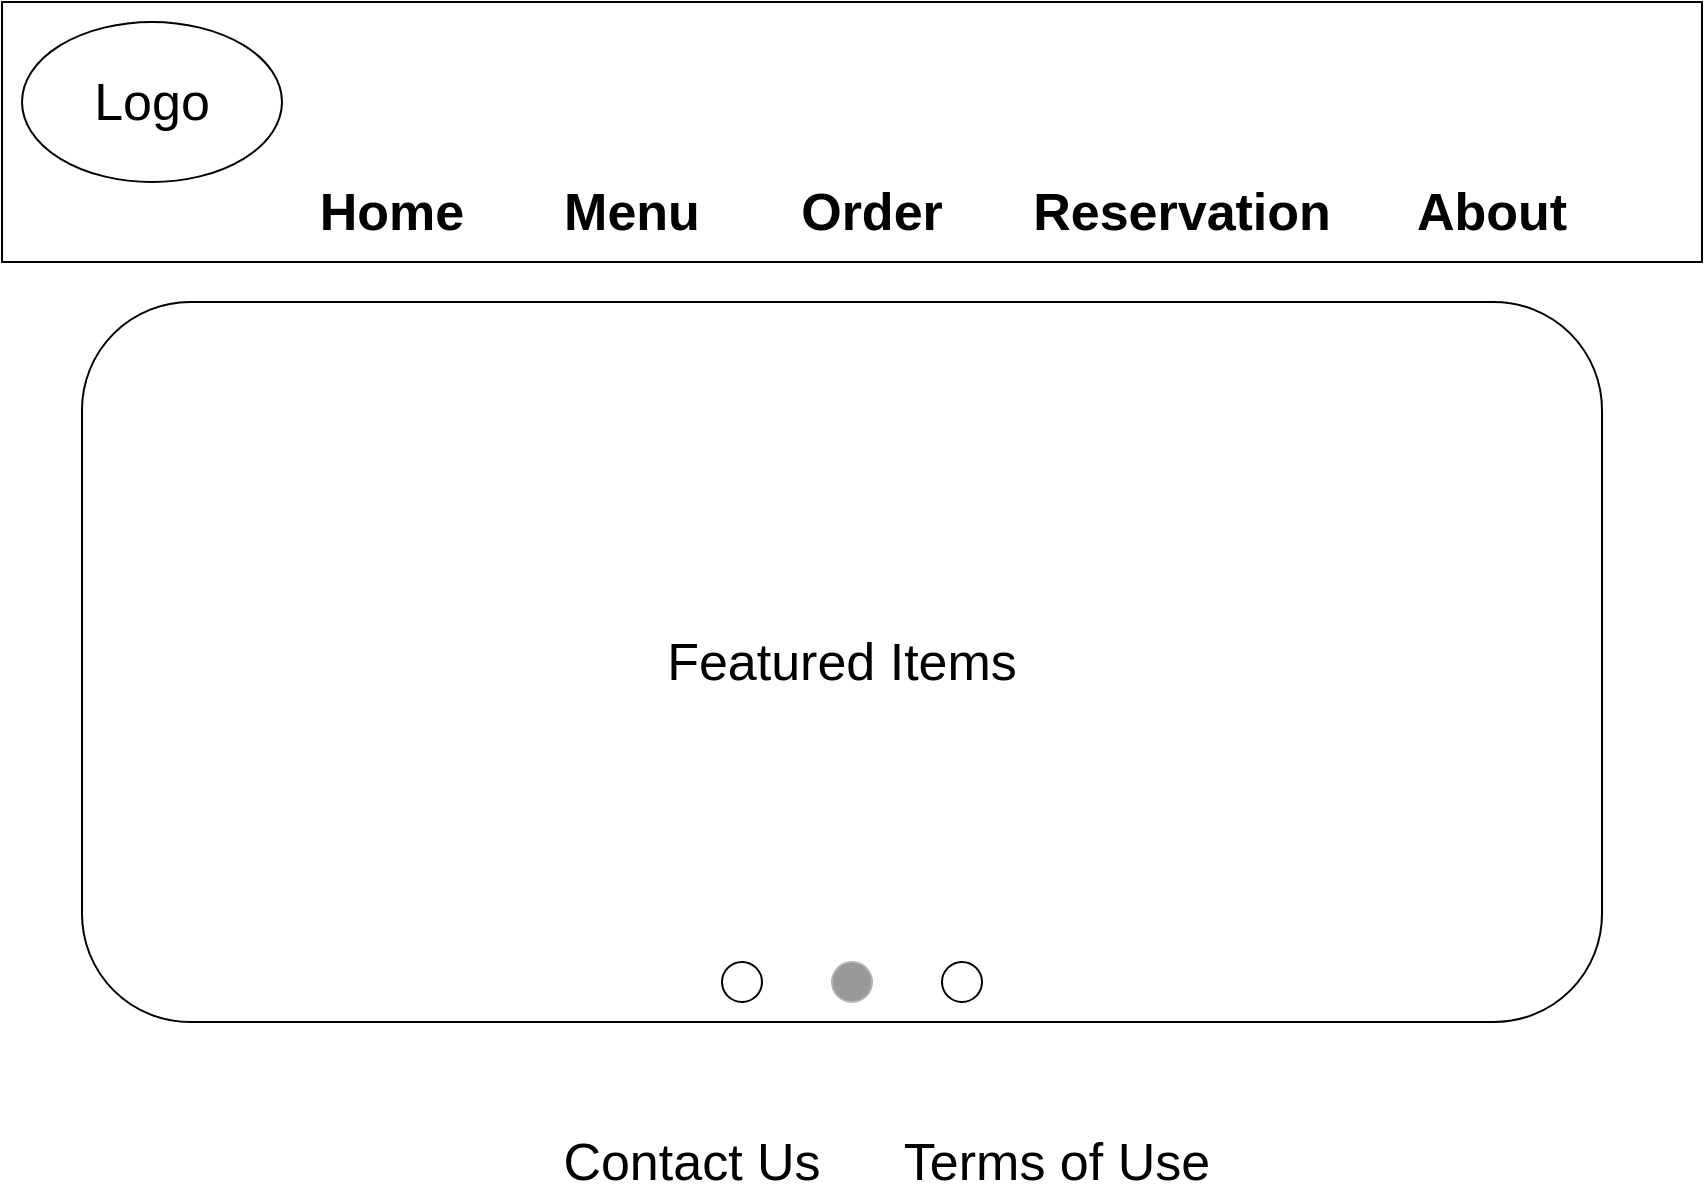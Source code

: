 <mxfile version="13.0.3" type="device" pages="3"><diagram id="RG9huhm1afUnDZ1Io6x3" name="Home Page"><mxGraphModel dx="1088" dy="604" grid="1" gridSize="10" guides="1" tooltips="1" connect="1" arrows="1" fold="1" page="1" pageScale="1" pageWidth="850" pageHeight="1100" math="0" shadow="0"><root><mxCell id="0"/><mxCell id="1" parent="0"/><mxCell id="vJQe030kEAc4IuQzp6GX-1" value="" style="rounded=0;whiteSpace=wrap;html=1;" parent="1" vertex="1"><mxGeometry width="850" height="130" as="geometry"/></mxCell><mxCell id="vJQe030kEAc4IuQzp6GX-2" value="Home" style="text;html=1;strokeColor=none;fillColor=none;align=center;verticalAlign=middle;whiteSpace=wrap;rounded=0;fontSize=26;fontStyle=1" parent="1" vertex="1"><mxGeometry x="150" y="80" width="90" height="50" as="geometry"/></mxCell><mxCell id="vJQe030kEAc4IuQzp6GX-3" value="Menu" style="text;html=1;strokeColor=none;fillColor=none;align=center;verticalAlign=middle;whiteSpace=wrap;rounded=0;fontSize=26;fontStyle=1" parent="1" vertex="1"><mxGeometry x="270" y="80" width="90" height="50" as="geometry"/></mxCell><mxCell id="vJQe030kEAc4IuQzp6GX-4" value="Order" style="text;html=1;strokeColor=none;fillColor=none;align=center;verticalAlign=middle;whiteSpace=wrap;rounded=0;fontSize=26;fontStyle=1" parent="1" vertex="1"><mxGeometry x="390" y="80" width="90" height="50" as="geometry"/></mxCell><mxCell id="vJQe030kEAc4IuQzp6GX-5" value="Reservation" style="text;html=1;strokeColor=none;fillColor=none;align=center;verticalAlign=middle;whiteSpace=wrap;rounded=0;fontSize=26;fontStyle=1" parent="1" vertex="1"><mxGeometry x="510" y="80" width="160" height="50" as="geometry"/></mxCell><mxCell id="vJQe030kEAc4IuQzp6GX-7" value="About" style="text;html=1;strokeColor=none;fillColor=none;align=center;verticalAlign=middle;whiteSpace=wrap;rounded=0;fontSize=26;fontStyle=1" parent="1" vertex="1"><mxGeometry x="700" y="80" width="90" height="50" as="geometry"/></mxCell><mxCell id="vJQe030kEAc4IuQzp6GX-9" value="Logo" style="ellipse;whiteSpace=wrap;html=1;fontSize=26;" parent="1" vertex="1"><mxGeometry x="10" y="10" width="130" height="80" as="geometry"/></mxCell><mxCell id="vJQe030kEAc4IuQzp6GX-10" value="Featured Items" style="rounded=1;whiteSpace=wrap;html=1;fontSize=26;" parent="1" vertex="1"><mxGeometry x="40" y="150" width="760" height="360" as="geometry"/></mxCell><mxCell id="vJQe030kEAc4IuQzp6GX-12" value="" style="ellipse;whiteSpace=wrap;html=1;aspect=fixed;fontSize=26;labelBackgroundColor=none;fillColor=#999999;strokeColor=#B3B3B3;" parent="1" vertex="1"><mxGeometry x="415" y="480" width="20" height="20" as="geometry"/></mxCell><mxCell id="vJQe030kEAc4IuQzp6GX-13" value="" style="ellipse;whiteSpace=wrap;html=1;aspect=fixed;fontSize=26;labelBackgroundColor=none;fillColor=#FFFFFF;" parent="1" vertex="1"><mxGeometry x="360" y="480" width="20" height="20" as="geometry"/></mxCell><mxCell id="vJQe030kEAc4IuQzp6GX-15" value="" style="ellipse;whiteSpace=wrap;html=1;aspect=fixed;fontSize=26;labelBackgroundColor=none;fillColor=#FFFFFF;" parent="1" vertex="1"><mxGeometry x="470" y="480" width="20" height="20" as="geometry"/></mxCell><mxCell id="vJQe030kEAc4IuQzp6GX-18" value="Contact Us" style="text;html=1;strokeColor=none;fillColor=none;align=center;verticalAlign=middle;whiteSpace=wrap;rounded=0;labelBackgroundColor=none;fontSize=26;" parent="1" vertex="1"><mxGeometry x="265" y="570" width="160" height="20" as="geometry"/></mxCell><mxCell id="vJQe030kEAc4IuQzp6GX-19" value="Terms of Use" style="text;html=1;strokeColor=none;fillColor=none;align=center;verticalAlign=middle;whiteSpace=wrap;rounded=0;labelBackgroundColor=none;fontSize=26;" parent="1" vertex="1"><mxGeometry x="425" y="570" width="205" height="20" as="geometry"/></mxCell></root></mxGraphModel></diagram><diagram name="Menu" id="T-yAK_vfkQjjhgTQeW4q"><mxGraphModel dx="1088" dy="604" grid="1" gridSize="10" guides="1" tooltips="1" connect="1" arrows="1" fold="1" page="1" pageScale="1" pageWidth="850" pageHeight="1100" math="0" shadow="0"><root><mxCell id="UlCfBXnwhoUvwZ_EzaJ_-0"/><mxCell id="UlCfBXnwhoUvwZ_EzaJ_-1" parent="UlCfBXnwhoUvwZ_EzaJ_-0"/><mxCell id="UlCfBXnwhoUvwZ_EzaJ_-2" value="" style="rounded=0;whiteSpace=wrap;html=1;" parent="UlCfBXnwhoUvwZ_EzaJ_-1" vertex="1"><mxGeometry width="850" height="130" as="geometry"/></mxCell><mxCell id="UlCfBXnwhoUvwZ_EzaJ_-3" value="Home" style="text;html=1;strokeColor=none;fillColor=none;align=center;verticalAlign=middle;whiteSpace=wrap;rounded=0;fontSize=26;fontStyle=1" parent="UlCfBXnwhoUvwZ_EzaJ_-1" vertex="1"><mxGeometry x="150" y="80" width="90" height="50" as="geometry"/></mxCell><mxCell id="UlCfBXnwhoUvwZ_EzaJ_-4" value="Menu" style="text;html=1;strokeColor=none;fillColor=none;align=center;verticalAlign=middle;whiteSpace=wrap;rounded=0;fontSize=26;fontStyle=1" parent="UlCfBXnwhoUvwZ_EzaJ_-1" vertex="1"><mxGeometry x="270" y="80" width="90" height="50" as="geometry"/></mxCell><mxCell id="UlCfBXnwhoUvwZ_EzaJ_-5" value="Order" style="text;html=1;strokeColor=none;fillColor=none;align=center;verticalAlign=middle;whiteSpace=wrap;rounded=0;fontSize=26;fontStyle=1" parent="UlCfBXnwhoUvwZ_EzaJ_-1" vertex="1"><mxGeometry x="390" y="80" width="90" height="50" as="geometry"/></mxCell><mxCell id="UlCfBXnwhoUvwZ_EzaJ_-6" value="Reservation" style="text;html=1;strokeColor=none;fillColor=none;align=center;verticalAlign=middle;whiteSpace=wrap;rounded=0;fontSize=26;fontStyle=1" parent="UlCfBXnwhoUvwZ_EzaJ_-1" vertex="1"><mxGeometry x="510" y="80" width="160" height="50" as="geometry"/></mxCell><mxCell id="UlCfBXnwhoUvwZ_EzaJ_-7" value="About" style="text;html=1;strokeColor=none;fillColor=none;align=center;verticalAlign=middle;whiteSpace=wrap;rounded=0;fontSize=26;fontStyle=1" parent="UlCfBXnwhoUvwZ_EzaJ_-1" vertex="1"><mxGeometry x="700" y="80" width="90" height="50" as="geometry"/></mxCell><mxCell id="UlCfBXnwhoUvwZ_EzaJ_-8" value="Logo" style="ellipse;whiteSpace=wrap;html=1;fontSize=26;" parent="UlCfBXnwhoUvwZ_EzaJ_-1" vertex="1"><mxGeometry x="10" y="10" width="130" height="80" as="geometry"/></mxCell><mxCell id="UlCfBXnwhoUvwZ_EzaJ_-13" value="Contact Us" style="text;html=1;strokeColor=none;fillColor=none;align=center;verticalAlign=middle;whiteSpace=wrap;rounded=0;labelBackgroundColor=none;fontSize=26;" parent="UlCfBXnwhoUvwZ_EzaJ_-1" vertex="1"><mxGeometry x="240" y="600" width="160" height="20" as="geometry"/></mxCell><mxCell id="UlCfBXnwhoUvwZ_EzaJ_-14" value="Terms of Use" style="text;html=1;strokeColor=none;fillColor=none;align=center;verticalAlign=middle;whiteSpace=wrap;rounded=0;labelBackgroundColor=none;fontSize=26;" parent="UlCfBXnwhoUvwZ_EzaJ_-1" vertex="1"><mxGeometry x="425" y="600" width="205" height="20" as="geometry"/></mxCell><mxCell id="UlCfBXnwhoUvwZ_EzaJ_-16" value="Picture" style="rounded=1;whiteSpace=wrap;html=1;labelBackgroundColor=none;strokeColor=#B3B3B3;fillColor=#2A2A2A;fontSize=26;" parent="UlCfBXnwhoUvwZ_EzaJ_-1" vertex="1"><mxGeometry x="80" y="160" width="200" height="110" as="geometry"/></mxCell><mxCell id="UlCfBXnwhoUvwZ_EzaJ_-17" value="Picture" style="rounded=1;whiteSpace=wrap;html=1;labelBackgroundColor=none;strokeColor=#B3B3B3;fillColor=#2A2A2A;fontSize=26;" parent="UlCfBXnwhoUvwZ_EzaJ_-1" vertex="1"><mxGeometry x="80" y="380" width="200" height="110" as="geometry"/></mxCell><mxCell id="UlCfBXnwhoUvwZ_EzaJ_-18" value="Picture" style="rounded=1;whiteSpace=wrap;html=1;labelBackgroundColor=none;strokeColor=#B3B3B3;fillColor=#2A2A2A;fontSize=26;" parent="UlCfBXnwhoUvwZ_EzaJ_-1" vertex="1"><mxGeometry x="320" y="160" width="200" height="110" as="geometry"/></mxCell><mxCell id="UlCfBXnwhoUvwZ_EzaJ_-19" value="Picture" style="rounded=1;whiteSpace=wrap;html=1;labelBackgroundColor=none;strokeColor=#B3B3B3;fillColor=#2A2A2A;fontSize=26;" parent="UlCfBXnwhoUvwZ_EzaJ_-1" vertex="1"><mxGeometry x="560" y="160" width="200" height="110" as="geometry"/></mxCell><mxCell id="UlCfBXnwhoUvwZ_EzaJ_-20" value="Picture" style="rounded=1;whiteSpace=wrap;html=1;labelBackgroundColor=none;strokeColor=#B3B3B3;fillColor=#2A2A2A;fontSize=26;" parent="UlCfBXnwhoUvwZ_EzaJ_-1" vertex="1"><mxGeometry x="325" y="380" width="200" height="110" as="geometry"/></mxCell><mxCell id="UlCfBXnwhoUvwZ_EzaJ_-21" value="Picture" style="rounded=1;whiteSpace=wrap;html=1;labelBackgroundColor=none;strokeColor=#B3B3B3;fillColor=#2A2A2A;fontSize=26;" parent="UlCfBXnwhoUvwZ_EzaJ_-1" vertex="1"><mxGeometry x="560" y="380" width="200" height="110" as="geometry"/></mxCell><mxCell id="N1ZofsUMLpNEdGN3Q4b7-2" value="&lt;h1 style=&quot;font-size: 10px&quot;&gt;&lt;font style=&quot;font-size: 10px&quot;&gt;Heading&lt;/font&gt;&lt;/h1&gt;&lt;p style=&quot;font-size: 10px&quot;&gt;&lt;font style=&quot;font-size: 10px&quot;&gt;&lt;b&gt;Lorem ipsum dolor sit amet, consectetur adipisicing elit, sed do eiusmod tempor incididunt ut labore et dolore magna aliqua.&lt;/b&gt;&lt;/font&gt;&lt;/p&gt;" style="text;html=1;strokeColor=none;fillColor=none;spacing=5;spacingTop=-20;whiteSpace=wrap;overflow=hidden;rounded=0;labelBackgroundColor=none;fontSize=26;align=left;" parent="UlCfBXnwhoUvwZ_EzaJ_-1" vertex="1"><mxGeometry x="80" y="280" width="200" height="70" as="geometry"/></mxCell><mxCell id="zWFsYE62U_FiMtUL5iIi-0" value="&lt;h1 style=&quot;font-size: 10px&quot;&gt;&lt;font style=&quot;font-size: 10px&quot;&gt;Heading&lt;/font&gt;&lt;/h1&gt;&lt;p style=&quot;font-size: 10px&quot;&gt;&lt;font style=&quot;font-size: 10px&quot;&gt;&lt;b&gt;Lorem ipsum dolor sit amet, consectetur adipisicing elit, sed do eiusmod tempor incididunt ut labore et dolore magna aliqua.&lt;/b&gt;&lt;/font&gt;&lt;/p&gt;" style="text;html=1;strokeColor=none;fillColor=none;spacing=5;spacingTop=-20;whiteSpace=wrap;overflow=hidden;rounded=0;labelBackgroundColor=none;fontSize=26;align=left;" vertex="1" parent="UlCfBXnwhoUvwZ_EzaJ_-1"><mxGeometry x="325" y="280" width="200" height="70" as="geometry"/></mxCell><mxCell id="zWFsYE62U_FiMtUL5iIi-1" value="&lt;h1 style=&quot;font-size: 10px&quot;&gt;&lt;font style=&quot;font-size: 10px&quot;&gt;Heading&lt;/font&gt;&lt;/h1&gt;&lt;p style=&quot;font-size: 10px&quot;&gt;&lt;font style=&quot;font-size: 10px&quot;&gt;&lt;b&gt;Lorem ipsum dolor sit amet, consectetur adipisicing elit, sed do eiusmod tempor incididunt ut labore et dolore magna aliqua.&lt;/b&gt;&lt;/font&gt;&lt;/p&gt;" style="text;html=1;strokeColor=none;fillColor=none;spacing=5;spacingTop=-20;whiteSpace=wrap;overflow=hidden;rounded=0;labelBackgroundColor=none;fontSize=26;align=left;" vertex="1" parent="UlCfBXnwhoUvwZ_EzaJ_-1"><mxGeometry x="560" y="280" width="200" height="70" as="geometry"/></mxCell><mxCell id="Y6iJkCRLuMIhcRiBzfMb-0" value="&lt;h1 style=&quot;font-size: 10px&quot;&gt;&lt;font style=&quot;font-size: 10px&quot;&gt;Heading&lt;/font&gt;&lt;/h1&gt;&lt;p style=&quot;font-size: 10px&quot;&gt;&lt;font style=&quot;font-size: 10px&quot;&gt;&lt;b&gt;Lorem ipsum dolor sit amet, consectetur adipisicing elit, sed do eiusmod tempor incididunt ut labore et dolore magna aliqua.&lt;/b&gt;&lt;/font&gt;&lt;/p&gt;" style="text;html=1;strokeColor=none;fillColor=none;spacing=5;spacingTop=-20;whiteSpace=wrap;overflow=hidden;rounded=0;labelBackgroundColor=none;fontSize=26;align=left;" vertex="1" parent="UlCfBXnwhoUvwZ_EzaJ_-1"><mxGeometry x="80" y="500" width="200" height="70" as="geometry"/></mxCell><mxCell id="Y6iJkCRLuMIhcRiBzfMb-1" value="&lt;h1 style=&quot;font-size: 10px&quot;&gt;&lt;font style=&quot;font-size: 10px&quot;&gt;Heading&lt;/font&gt;&lt;/h1&gt;&lt;p style=&quot;font-size: 10px&quot;&gt;&lt;font style=&quot;font-size: 10px&quot;&gt;&lt;b&gt;Lorem ipsum dolor sit amet, consectetur adipisicing elit, sed do eiusmod tempor incididunt ut labore et dolore magna aliqua.&lt;/b&gt;&lt;/font&gt;&lt;/p&gt;" style="text;html=1;strokeColor=none;fillColor=none;spacing=5;spacingTop=-20;whiteSpace=wrap;overflow=hidden;rounded=0;labelBackgroundColor=none;fontSize=26;align=left;" vertex="1" parent="UlCfBXnwhoUvwZ_EzaJ_-1"><mxGeometry x="325" y="500" width="200" height="70" as="geometry"/></mxCell><mxCell id="Y6iJkCRLuMIhcRiBzfMb-2" value="&lt;h1 style=&quot;font-size: 10px&quot;&gt;&lt;font style=&quot;font-size: 10px&quot;&gt;Heading&lt;/font&gt;&lt;/h1&gt;&lt;p style=&quot;font-size: 10px&quot;&gt;&lt;font style=&quot;font-size: 10px&quot;&gt;&lt;b&gt;Lorem ipsum dolor sit amet, consectetur adipisicing elit, sed do eiusmod tempor incididunt ut labore et dolore magna aliqua.&lt;/b&gt;&lt;/font&gt;&lt;/p&gt;" style="text;html=1;strokeColor=none;fillColor=none;spacing=5;spacingTop=-20;whiteSpace=wrap;overflow=hidden;rounded=0;labelBackgroundColor=none;fontSize=26;align=left;" vertex="1" parent="UlCfBXnwhoUvwZ_EzaJ_-1"><mxGeometry x="560" y="500" width="200" height="70" as="geometry"/></mxCell></root></mxGraphModel></diagram><diagram name="Reservation" id="J82V4JqfGlAUlpROc7Bu"><mxGraphModel dx="1088" dy="604" grid="1" gridSize="10" guides="1" tooltips="1" connect="1" arrows="1" fold="1" page="1" pageScale="1" pageWidth="850" pageHeight="1100" math="0" shadow="0"><root><mxCell id="Jq7YfslyrWe-s9LS6NtM-0"/><mxCell id="Jq7YfslyrWe-s9LS6NtM-1" parent="Jq7YfslyrWe-s9LS6NtM-0"/><mxCell id="cE-LM2e96ACMsmQ1NSzJ-2" value="" style="rounded=0;whiteSpace=wrap;html=1;" vertex="1" parent="Jq7YfslyrWe-s9LS6NtM-1"><mxGeometry x="160" y="250" width="230" height="30" as="geometry"/></mxCell><mxCell id="Jq7YfslyrWe-s9LS6NtM-2" value="" style="rounded=0;whiteSpace=wrap;html=1;" vertex="1" parent="Jq7YfslyrWe-s9LS6NtM-1"><mxGeometry width="850" height="130" as="geometry"/></mxCell><mxCell id="Jq7YfslyrWe-s9LS6NtM-3" value="Home" style="text;html=1;strokeColor=none;fillColor=none;align=center;verticalAlign=middle;whiteSpace=wrap;rounded=0;fontSize=26;fontStyle=1" vertex="1" parent="Jq7YfslyrWe-s9LS6NtM-1"><mxGeometry x="150" y="80" width="90" height="50" as="geometry"/></mxCell><mxCell id="Jq7YfslyrWe-s9LS6NtM-4" value="Menu" style="text;html=1;strokeColor=none;fillColor=none;align=center;verticalAlign=middle;whiteSpace=wrap;rounded=0;fontSize=26;fontStyle=1" vertex="1" parent="Jq7YfslyrWe-s9LS6NtM-1"><mxGeometry x="270" y="80" width="90" height="50" as="geometry"/></mxCell><mxCell id="Jq7YfslyrWe-s9LS6NtM-5" value="Order" style="text;html=1;strokeColor=none;fillColor=none;align=center;verticalAlign=middle;whiteSpace=wrap;rounded=0;fontSize=26;fontStyle=1" vertex="1" parent="Jq7YfslyrWe-s9LS6NtM-1"><mxGeometry x="390" y="80" width="90" height="50" as="geometry"/></mxCell><mxCell id="Jq7YfslyrWe-s9LS6NtM-6" value="Reservation" style="text;html=1;strokeColor=none;fillColor=none;align=center;verticalAlign=middle;whiteSpace=wrap;rounded=0;fontSize=26;fontStyle=1" vertex="1" parent="Jq7YfslyrWe-s9LS6NtM-1"><mxGeometry x="510" y="80" width="160" height="50" as="geometry"/></mxCell><mxCell id="Jq7YfslyrWe-s9LS6NtM-7" value="About" style="text;html=1;strokeColor=none;fillColor=none;align=center;verticalAlign=middle;whiteSpace=wrap;rounded=0;fontSize=26;fontStyle=1" vertex="1" parent="Jq7YfslyrWe-s9LS6NtM-1"><mxGeometry x="700" y="80" width="90" height="50" as="geometry"/></mxCell><mxCell id="Jq7YfslyrWe-s9LS6NtM-8" value="Logo" style="ellipse;whiteSpace=wrap;html=1;fontSize=26;" vertex="1" parent="Jq7YfslyrWe-s9LS6NtM-1"><mxGeometry x="10" y="10" width="130" height="80" as="geometry"/></mxCell><mxCell id="Jq7YfslyrWe-s9LS6NtM-13" value="Contact Us" style="text;html=1;strokeColor=none;fillColor=none;align=center;verticalAlign=middle;whiteSpace=wrap;rounded=0;labelBackgroundColor=none;fontSize=26;" vertex="1" parent="Jq7YfslyrWe-s9LS6NtM-1"><mxGeometry x="265" y="570" width="160" height="20" as="geometry"/></mxCell><mxCell id="Jq7YfslyrWe-s9LS6NtM-14" value="Terms of Use" style="text;html=1;strokeColor=none;fillColor=none;align=center;verticalAlign=middle;whiteSpace=wrap;rounded=0;labelBackgroundColor=none;fontSize=26;" vertex="1" parent="Jq7YfslyrWe-s9LS6NtM-1"><mxGeometry x="425" y="570" width="205" height="20" as="geometry"/></mxCell><mxCell id="cE-LM2e96ACMsmQ1NSzJ-0" value="&lt;b&gt;&lt;font style=&quot;font-size: 21px&quot;&gt;Make a Reservation&lt;/font&gt;&lt;/b&gt;" style="text;html=1;strokeColor=none;fillColor=none;align=center;verticalAlign=middle;whiteSpace=wrap;rounded=0;" vertex="1" parent="Jq7YfslyrWe-s9LS6NtM-1"><mxGeometry x="310" y="120" width="230" height="80" as="geometry"/></mxCell><mxCell id="cE-LM2e96ACMsmQ1NSzJ-1" value="Last Name" style="text;html=1;strokeColor=none;fillColor=none;align=center;verticalAlign=middle;whiteSpace=wrap;rounded=0;" vertex="1" parent="Jq7YfslyrWe-s9LS6NtM-1"><mxGeometry x="130" y="255" width="150" height="20" as="geometry"/></mxCell><mxCell id="cE-LM2e96ACMsmQ1NSzJ-23" value="" style="rounded=0;whiteSpace=wrap;html=1;" vertex="1" parent="Jq7YfslyrWe-s9LS6NtM-1"><mxGeometry x="160" y="300" width="230" height="30" as="geometry"/></mxCell><mxCell id="cE-LM2e96ACMsmQ1NSzJ-24" value="Email" style="text;html=1;strokeColor=none;fillColor=none;align=center;verticalAlign=middle;whiteSpace=wrap;rounded=0;" vertex="1" parent="Jq7YfslyrWe-s9LS6NtM-1"><mxGeometry x="115" y="305" width="150" height="20" as="geometry"/></mxCell><mxCell id="cE-LM2e96ACMsmQ1NSzJ-25" value="" style="rounded=0;whiteSpace=wrap;html=1;" vertex="1" parent="Jq7YfslyrWe-s9LS6NtM-1"><mxGeometry x="160" y="350" width="230" height="30" as="geometry"/></mxCell><mxCell id="cE-LM2e96ACMsmQ1NSzJ-26" value="Phone Number" style="text;html=1;strokeColor=none;fillColor=none;align=center;verticalAlign=middle;whiteSpace=wrap;rounded=0;" vertex="1" parent="Jq7YfslyrWe-s9LS6NtM-1"><mxGeometry x="140" y="355" width="150" height="20" as="geometry"/></mxCell><mxCell id="cE-LM2e96ACMsmQ1NSzJ-27" value="" style="rounded=0;whiteSpace=wrap;html=1;" vertex="1" parent="Jq7YfslyrWe-s9LS6NtM-1"><mxGeometry x="160" y="400" width="230" height="30" as="geometry"/></mxCell><mxCell id="cE-LM2e96ACMsmQ1NSzJ-28" value="Party Size" style="text;html=1;strokeColor=none;fillColor=none;align=center;verticalAlign=middle;whiteSpace=wrap;rounded=0;" vertex="1" parent="Jq7YfslyrWe-s9LS6NtM-1"><mxGeometry x="130" y="405" width="150" height="20" as="geometry"/></mxCell><mxCell id="cE-LM2e96ACMsmQ1NSzJ-29" value="" style="rounded=0;whiteSpace=wrap;html=1;" vertex="1" parent="Jq7YfslyrWe-s9LS6NtM-1"><mxGeometry x="160" y="450" width="230" height="30" as="geometry"/></mxCell><mxCell id="cE-LM2e96ACMsmQ1NSzJ-30" value="Time &amp;amp; Date" style="text;html=1;strokeColor=none;fillColor=none;align=center;verticalAlign=middle;whiteSpace=wrap;rounded=0;" vertex="1" parent="Jq7YfslyrWe-s9LS6NtM-1"><mxGeometry x="130" y="455" width="150" height="20" as="geometry"/></mxCell><mxCell id="cE-LM2e96ACMsmQ1NSzJ-31" value="" style="rounded=0;whiteSpace=wrap;html=1;" vertex="1" parent="Jq7YfslyrWe-s9LS6NtM-1"><mxGeometry x="160" y="200" width="230" height="30" as="geometry"/></mxCell><mxCell id="cE-LM2e96ACMsmQ1NSzJ-32" value="First Name" style="text;html=1;strokeColor=none;fillColor=none;align=center;verticalAlign=middle;whiteSpace=wrap;rounded=0;" vertex="1" parent="Jq7YfslyrWe-s9LS6NtM-1"><mxGeometry x="130" y="205" width="150" height="20" as="geometry"/></mxCell><mxCell id="cE-LM2e96ACMsmQ1NSzJ-33" value="" style="rounded=0;whiteSpace=wrap;html=1;" vertex="1" parent="Jq7YfslyrWe-s9LS6NtM-1"><mxGeometry x="160" y="500" width="230" height="50" as="geometry"/></mxCell><mxCell id="cE-LM2e96ACMsmQ1NSzJ-34" value="Special Intructions" style="text;html=1;strokeColor=none;fillColor=none;align=center;verticalAlign=middle;whiteSpace=wrap;rounded=0;" vertex="1" parent="Jq7YfslyrWe-s9LS6NtM-1"><mxGeometry x="150" y="500" width="150" height="20" as="geometry"/></mxCell><mxCell id="_s3qHUtou5QMRKRnDKXs-0" value="Image Dinning Room" style="rounded=1;whiteSpace=wrap;html=1;" vertex="1" parent="Jq7YfslyrWe-s9LS6NtM-1"><mxGeometry x="440" y="215" width="230" height="235" as="geometry"/></mxCell><mxCell id="_s3qHUtou5QMRKRnDKXs-1" value="Confirm Reservation" style="rounded=1;whiteSpace=wrap;html=1;" vertex="1" parent="Jq7YfslyrWe-s9LS6NtM-1"><mxGeometry x="440" y="505" width="110" height="40" as="geometry"/></mxCell></root></mxGraphModel></diagram></mxfile>